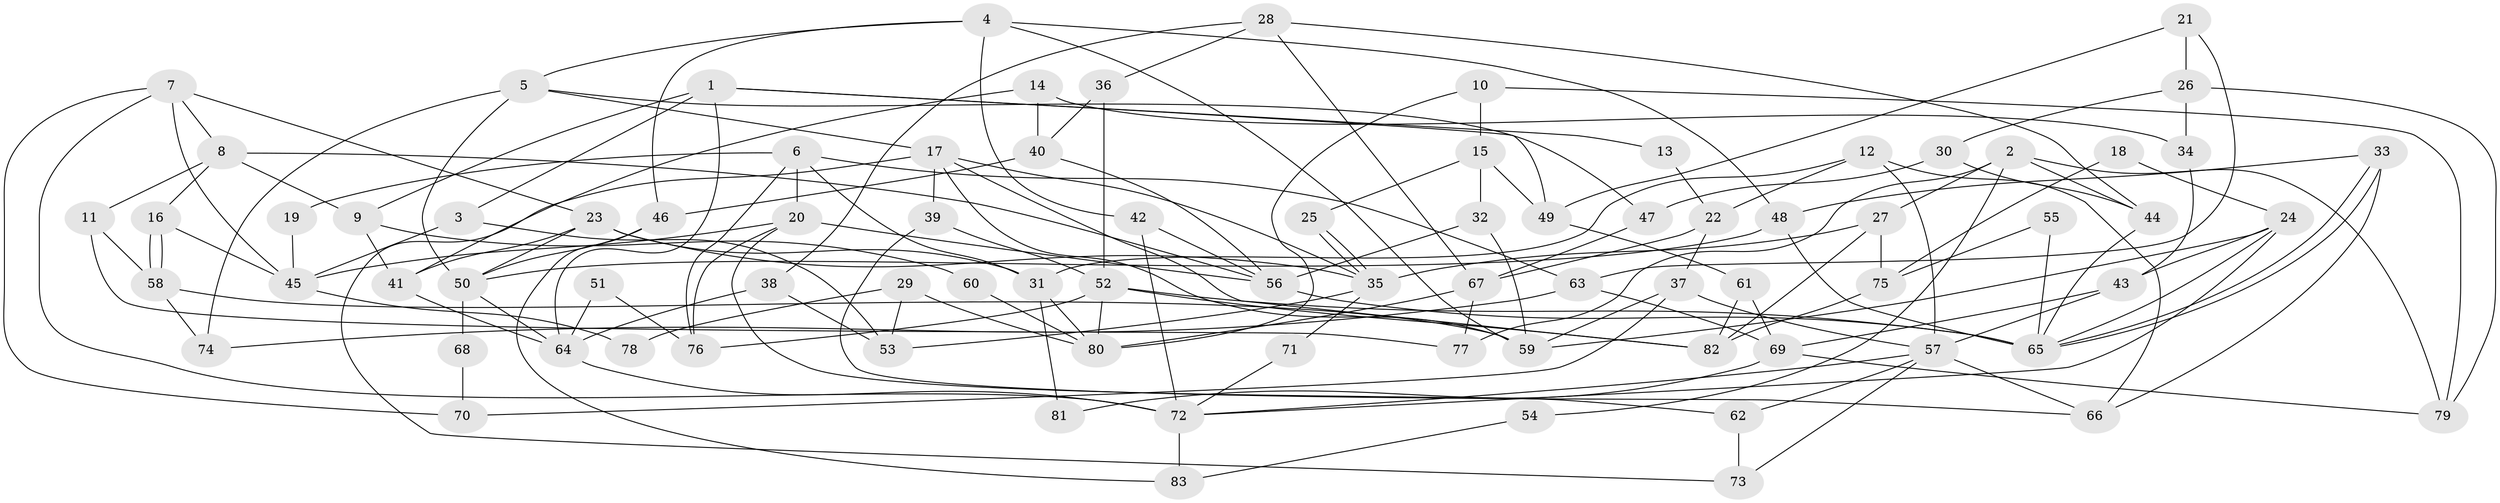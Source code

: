// coarse degree distribution, {5: 0.1864406779661017, 2: 0.0847457627118644, 6: 0.1864406779661017, 4: 0.2542372881355932, 8: 0.03389830508474576, 3: 0.2033898305084746, 7: 0.03389830508474576, 9: 0.01694915254237288}
// Generated by graph-tools (version 1.1) at 2025/37/03/04/25 23:37:00]
// undirected, 83 vertices, 166 edges
graph export_dot {
  node [color=gray90,style=filled];
  1;
  2;
  3;
  4;
  5;
  6;
  7;
  8;
  9;
  10;
  11;
  12;
  13;
  14;
  15;
  16;
  17;
  18;
  19;
  20;
  21;
  22;
  23;
  24;
  25;
  26;
  27;
  28;
  29;
  30;
  31;
  32;
  33;
  34;
  35;
  36;
  37;
  38;
  39;
  40;
  41;
  42;
  43;
  44;
  45;
  46;
  47;
  48;
  49;
  50;
  51;
  52;
  53;
  54;
  55;
  56;
  57;
  58;
  59;
  60;
  61;
  62;
  63;
  64;
  65;
  66;
  67;
  68;
  69;
  70;
  71;
  72;
  73;
  74;
  75;
  76;
  77;
  78;
  79;
  80;
  81;
  82;
  83;
  1 -- 49;
  1 -- 64;
  1 -- 3;
  1 -- 9;
  1 -- 13;
  2 -- 27;
  2 -- 79;
  2 -- 44;
  2 -- 54;
  2 -- 77;
  3 -- 45;
  3 -- 53;
  4 -- 48;
  4 -- 59;
  4 -- 5;
  4 -- 42;
  4 -- 46;
  5 -- 50;
  5 -- 17;
  5 -- 47;
  5 -- 74;
  6 -- 31;
  6 -- 76;
  6 -- 19;
  6 -- 20;
  6 -- 63;
  7 -- 72;
  7 -- 45;
  7 -- 8;
  7 -- 23;
  7 -- 70;
  8 -- 11;
  8 -- 9;
  8 -- 16;
  8 -- 56;
  9 -- 41;
  9 -- 60;
  10 -- 79;
  10 -- 80;
  10 -- 15;
  11 -- 77;
  11 -- 58;
  12 -- 22;
  12 -- 57;
  12 -- 31;
  12 -- 66;
  13 -- 22;
  14 -- 41;
  14 -- 40;
  14 -- 34;
  15 -- 32;
  15 -- 25;
  15 -- 49;
  16 -- 58;
  16 -- 58;
  16 -- 45;
  17 -- 39;
  17 -- 35;
  17 -- 59;
  17 -- 73;
  17 -- 82;
  18 -- 75;
  18 -- 24;
  19 -- 45;
  20 -- 56;
  20 -- 45;
  20 -- 62;
  20 -- 76;
  21 -- 49;
  21 -- 63;
  21 -- 26;
  22 -- 67;
  22 -- 37;
  23 -- 35;
  23 -- 31;
  23 -- 41;
  23 -- 50;
  24 -- 72;
  24 -- 65;
  24 -- 43;
  24 -- 59;
  25 -- 35;
  25 -- 35;
  26 -- 34;
  26 -- 30;
  26 -- 79;
  27 -- 82;
  27 -- 35;
  27 -- 75;
  28 -- 38;
  28 -- 44;
  28 -- 36;
  28 -- 67;
  29 -- 80;
  29 -- 53;
  29 -- 78;
  30 -- 44;
  30 -- 47;
  31 -- 80;
  31 -- 81;
  32 -- 56;
  32 -- 59;
  33 -- 65;
  33 -- 65;
  33 -- 48;
  33 -- 66;
  34 -- 43;
  35 -- 53;
  35 -- 71;
  36 -- 52;
  36 -- 40;
  37 -- 59;
  37 -- 57;
  37 -- 70;
  38 -- 64;
  38 -- 53;
  39 -- 66;
  39 -- 52;
  40 -- 46;
  40 -- 56;
  41 -- 64;
  42 -- 56;
  42 -- 72;
  43 -- 57;
  43 -- 69;
  44 -- 65;
  45 -- 78;
  46 -- 50;
  46 -- 83;
  47 -- 67;
  48 -- 65;
  48 -- 50;
  49 -- 61;
  50 -- 64;
  50 -- 68;
  51 -- 76;
  51 -- 64;
  52 -- 65;
  52 -- 80;
  52 -- 76;
  52 -- 82;
  54 -- 83;
  55 -- 75;
  55 -- 65;
  56 -- 65;
  57 -- 66;
  57 -- 62;
  57 -- 72;
  57 -- 73;
  58 -- 59;
  58 -- 74;
  60 -- 80;
  61 -- 69;
  61 -- 82;
  62 -- 73;
  63 -- 74;
  63 -- 69;
  64 -- 72;
  67 -- 77;
  67 -- 80;
  68 -- 70;
  69 -- 79;
  69 -- 81;
  71 -- 72;
  72 -- 83;
  75 -- 82;
}
